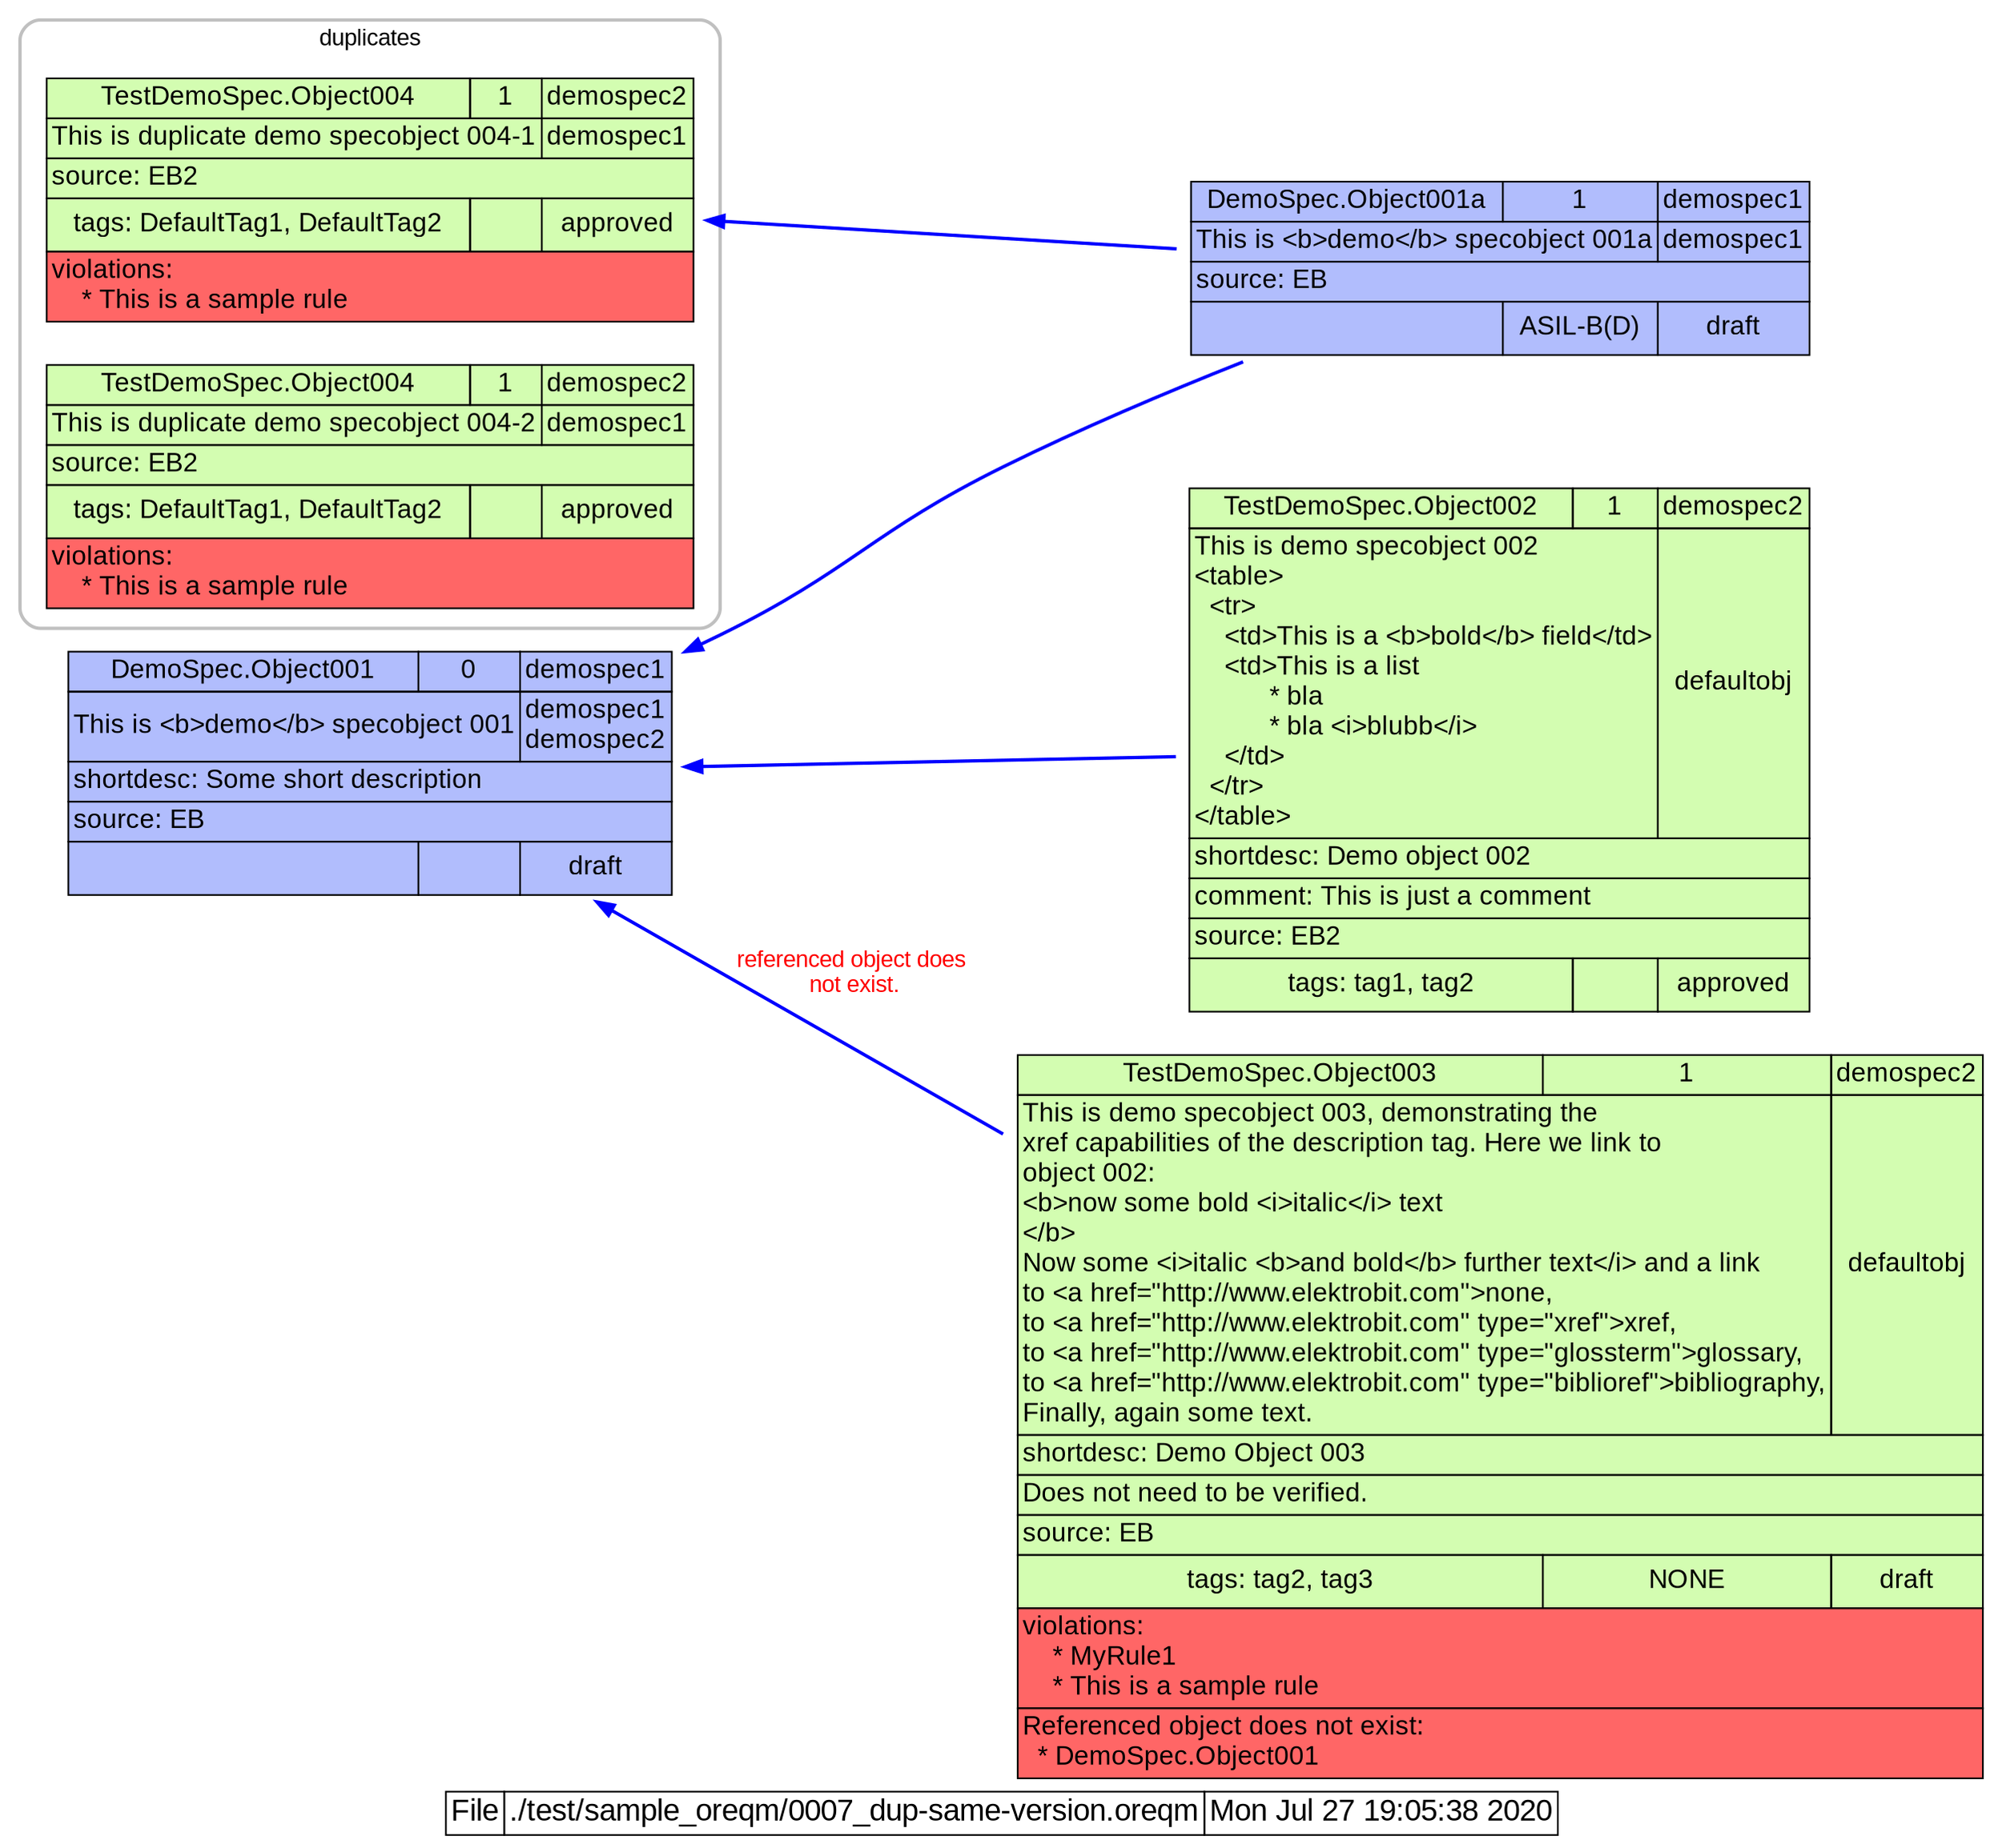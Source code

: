 digraph "" {
  rankdir="RL"
  node [shape=plaintext fontname="Arial" fontsize=16]
  edge [color="blue",dir="forward",arrowhead="normal",arrowtail="normal"];

subgraph "cluster_TestDemoSpec.Object004_dups" { color=grey penwidth=2 label="duplicates" fontname="Arial" labelloc="t" style="rounded"
  "TestDemoSpec.Object004" [id="TestDemoSpec.Object004" label=<
      <TABLE BGCOLOR="#D3FDB1" BORDER="0" CELLSPACING="0" CELLBORDER="1" COLOR="black" >
        <TR><TD CELLSPACING="0" >TestDemoSpec.Object004</TD><TD>1</TD><TD>demospec2</TD></TR>
        <TR><TD COLSPAN="2" ALIGN="LEFT">This is duplicate demo specobject 004-1<BR ALIGN="LEFT"/></TD><TD>demospec1</TD></TR>
        <TR><TD COLSPAN="3" ALIGN="LEFT">source: EB2<BR ALIGN="LEFT"/></TD></TR>
        <TR><TD>tags: DefaultTag1, DefaultTag2</TD><TD></TD><TD><TABLE BORDER="0"><TR><TD >approved</TD></TR></TABLE></TD></TR>
        <TR><TD COLSPAN="3" ALIGN="LEFT" BGCOLOR="#FF6666">violations:<BR ALIGN="LEFT"/>  &nbsp;&nbsp;* This is a sample rule<BR ALIGN="LEFT"/></TD></TR>
      </TABLE>>];

  "TestDemoSpec.Object004:1" [id="TestDemoSpec.Object004:1" label=<
      <TABLE BGCOLOR="#D3FDB1" BORDER="0" CELLSPACING="0" CELLBORDER="1" COLOR="black" >
        <TR><TD CELLSPACING="0" >TestDemoSpec.Object004</TD><TD>1</TD><TD>demospec2</TD></TR>
        <TR><TD COLSPAN="2" ALIGN="LEFT">This is duplicate demo specobject 004-2<BR ALIGN="LEFT"/></TD><TD>demospec1</TD></TR>
        <TR><TD COLSPAN="3" ALIGN="LEFT">source: EB2<BR ALIGN="LEFT"/></TD></TR>
        <TR><TD>tags: DefaultTag1, DefaultTag2</TD><TD></TD><TD><TABLE BORDER="0"><TR><TD >approved</TD></TR></TABLE></TD></TR>
        <TR><TD COLSPAN="3" ALIGN="LEFT" BGCOLOR="#FF6666">violations:<BR ALIGN="LEFT"/>  &nbsp;&nbsp;* This is a sample rule<BR ALIGN="LEFT"/></TD></TR>
      </TABLE>>];

}  "DemoSpec.Object001" [id="DemoSpec.Object001" label=<
      <TABLE BGCOLOR="#B1BDFD" BORDER="0" CELLSPACING="0" CELLBORDER="1" COLOR="black" >
        <TR><TD CELLSPACING="0" >DemoSpec.Object001</TD><TD>0</TD><TD>demospec1</TD></TR>
        <TR><TD COLSPAN="2" ALIGN="LEFT">This is &lt;b&gt;demo&lt;/b&gt; specobject 001<BR ALIGN="LEFT"/></TD><TD>demospec1<BR/>demospec2</TD></TR>
        <TR><TD COLSPAN="3" ALIGN="LEFT">shortdesc: Some short description<BR ALIGN="LEFT"/></TD></TR>
        <TR><TD COLSPAN="3" ALIGN="LEFT">source: EB<BR ALIGN="LEFT"/></TD></TR>
        <TR><TD></TD><TD></TD><TD><TABLE BORDER="0"><TR><TD >draft</TD></TR></TABLE></TD></TR>
      </TABLE>>];

  "DemoSpec.Object001a" [id="DemoSpec.Object001a" label=<
      <TABLE BGCOLOR="#B1BDFD" BORDER="0" CELLSPACING="0" CELLBORDER="1" COLOR="black" >
        <TR><TD CELLSPACING="0" >DemoSpec.Object001a</TD><TD>1</TD><TD>demospec1</TD></TR>
        <TR><TD COLSPAN="2" ALIGN="LEFT">This is &lt;b&gt;demo&lt;/b&gt; specobject 001a<BR ALIGN="LEFT"/></TD><TD>demospec1</TD></TR>
        <TR><TD COLSPAN="3" ALIGN="LEFT">source: EB<BR ALIGN="LEFT"/></TD></TR>
        <TR><TD></TD><TD>ASIL-B(D)</TD><TD><TABLE BORDER="0"><TR><TD >draft</TD></TR></TABLE></TD></TR>
      </TABLE>>];

  "TestDemoSpec.Object002" [id="TestDemoSpec.Object002" label=<
      <TABLE BGCOLOR="#D3FDB1" BORDER="0" CELLSPACING="0" CELLBORDER="1" COLOR="black" >
        <TR><TD CELLSPACING="0" >TestDemoSpec.Object002</TD><TD>1</TD><TD>demospec2</TD></TR>
        <TR><TD COLSPAN="2" ALIGN="LEFT">This is demo specobject 002<BR ALIGN="LEFT"/>&lt;table&gt;<BR ALIGN="LEFT"/>  &lt;tr&gt;<BR ALIGN="LEFT"/>    &lt;td&gt;This is a &lt;b&gt;bold&lt;/b&gt; field&lt;/td&gt;<BR ALIGN="LEFT"/>    &lt;td&gt;This is a list<BR ALIGN="LEFT"/>        &nbsp;&nbsp;* bla<BR ALIGN="LEFT"/>        &nbsp;&nbsp;* bla &lt;i&gt;blubb&lt;/i&gt;<BR ALIGN="LEFT"/>    &lt;/td&gt;<BR ALIGN="LEFT"/>  &lt;/tr&gt;<BR ALIGN="LEFT"/>&lt;/table&gt;<BR ALIGN="LEFT"/></TD><TD>defaultobj</TD></TR>
        <TR><TD COLSPAN="3" ALIGN="LEFT">shortdesc: Demo object 002<BR ALIGN="LEFT"/></TD></TR>
        <TR><TD COLSPAN="3" ALIGN="LEFT">comment: This is just a comment<BR ALIGN="LEFT"/></TD></TR>
        <TR><TD COLSPAN="3" ALIGN="LEFT">source: EB2<BR ALIGN="LEFT"/></TD></TR>
        <TR><TD>tags: tag1, tag2</TD><TD></TD><TD><TABLE BORDER="0"><TR><TD >approved</TD></TR></TABLE></TD></TR>
      </TABLE>>];

  "TestDemoSpec.Object003" [id="TestDemoSpec.Object003" label=<
      <TABLE BGCOLOR="#D3FDB1" BORDER="0" CELLSPACING="0" CELLBORDER="1" COLOR="black" >
        <TR><TD CELLSPACING="0" >TestDemoSpec.Object003</TD><TD>1</TD><TD>demospec2</TD></TR>
        <TR><TD COLSPAN="2" ALIGN="LEFT">This is demo specobject 003, demonstrating the<BR ALIGN="LEFT"/>xref capabilities of the description tag. Here we link to<BR ALIGN="LEFT"/>object 002:<BR ALIGN="LEFT"/>&lt;b&gt;now some bold &lt;i&gt;italic&lt;/i&gt; text&nbsp;<BR ALIGN="LEFT"/>&lt;/b&gt;<BR ALIGN="LEFT"/>Now some &lt;i&gt;italic &lt;b&gt;and bold&lt;/b&gt; further text&lt;/i&gt; and a link<BR ALIGN="LEFT"/>to &lt;a href=&quot;http://www.elektrobit.com&quot;&gt;none,<BR ALIGN="LEFT"/>to &lt;a href=&quot;http://www.elektrobit.com&quot; type=&quot;xref&quot;&gt;xref,<BR ALIGN="LEFT"/>to &lt;a href=&quot;http://www.elektrobit.com&quot; type=&quot;glossterm&quot;&gt;glossary,<BR ALIGN="LEFT"/>to &lt;a href=&quot;http://www.elektrobit.com&quot; type=&quot;biblioref&quot;&gt;bibliography,<BR ALIGN="LEFT"/>Finally, again some text.<BR ALIGN="LEFT"/></TD><TD>defaultobj</TD></TR>
        <TR><TD COLSPAN="3" ALIGN="LEFT">shortdesc: Demo Object 003<BR ALIGN="LEFT"/></TD></TR>
        <TR><TD COLSPAN="3" ALIGN="LEFT">Does not need to be verified.<BR ALIGN="LEFT"/></TD></TR>
        <TR><TD COLSPAN="3" ALIGN="LEFT">source: EB<BR ALIGN="LEFT"/></TD></TR>
        <TR><TD>tags: tag2, tag3</TD><TD>NONE</TD><TD><TABLE BORDER="0"><TR><TD >draft</TD></TR></TABLE></TD></TR>
        <TR><TD COLSPAN="3" ALIGN="LEFT" BGCOLOR="#FF6666">violations:<BR ALIGN="LEFT"/>  &nbsp;&nbsp;* MyRule1<BR ALIGN="LEFT"/>  &nbsp;&nbsp;* This is a sample rule<BR ALIGN="LEFT"/></TD></TR>
        <TR><TD COLSPAN="3" ALIGN="LEFT" BGCOLOR="#FF6666">Referenced object does not exist:<BR ALIGN="LEFT"/>&nbsp;&nbsp;*&nbsp;DemoSpec.Object001<BR ALIGN="LEFT"/></TD></TR>
      </TABLE>>];


  # Edges
  "DemoSpec.Object001a" -> "DemoSpec.Object001" [style=bold fontname="Arial" fontcolor="red" label=""];
  "DemoSpec.Object001a" -> "TestDemoSpec.Object004" [style=bold fontname="Arial" fontcolor="red" label=""];
  "TestDemoSpec.Object002" -> "DemoSpec.Object001" [style=bold fontname="Arial" fontcolor="red" label=""];
  "TestDemoSpec.Object003" -> "DemoSpec.Object001" [style=bold fontname="Arial" fontcolor="red" label="referenced object does 
not exist."];

  label=<
    <table border="0" cellspacing="0" cellborder="1">
      <tr><td cellspacing="0" >File</td><td>./test/sample_oreqm/0007_dup-same-version.oreqm</td><td>Mon Jul 27 19:05:38 2020</td></tr>
    </table>>
  labelloc=b
  fontsize=18
  fontcolor=black
  fontname="Arial"

}
